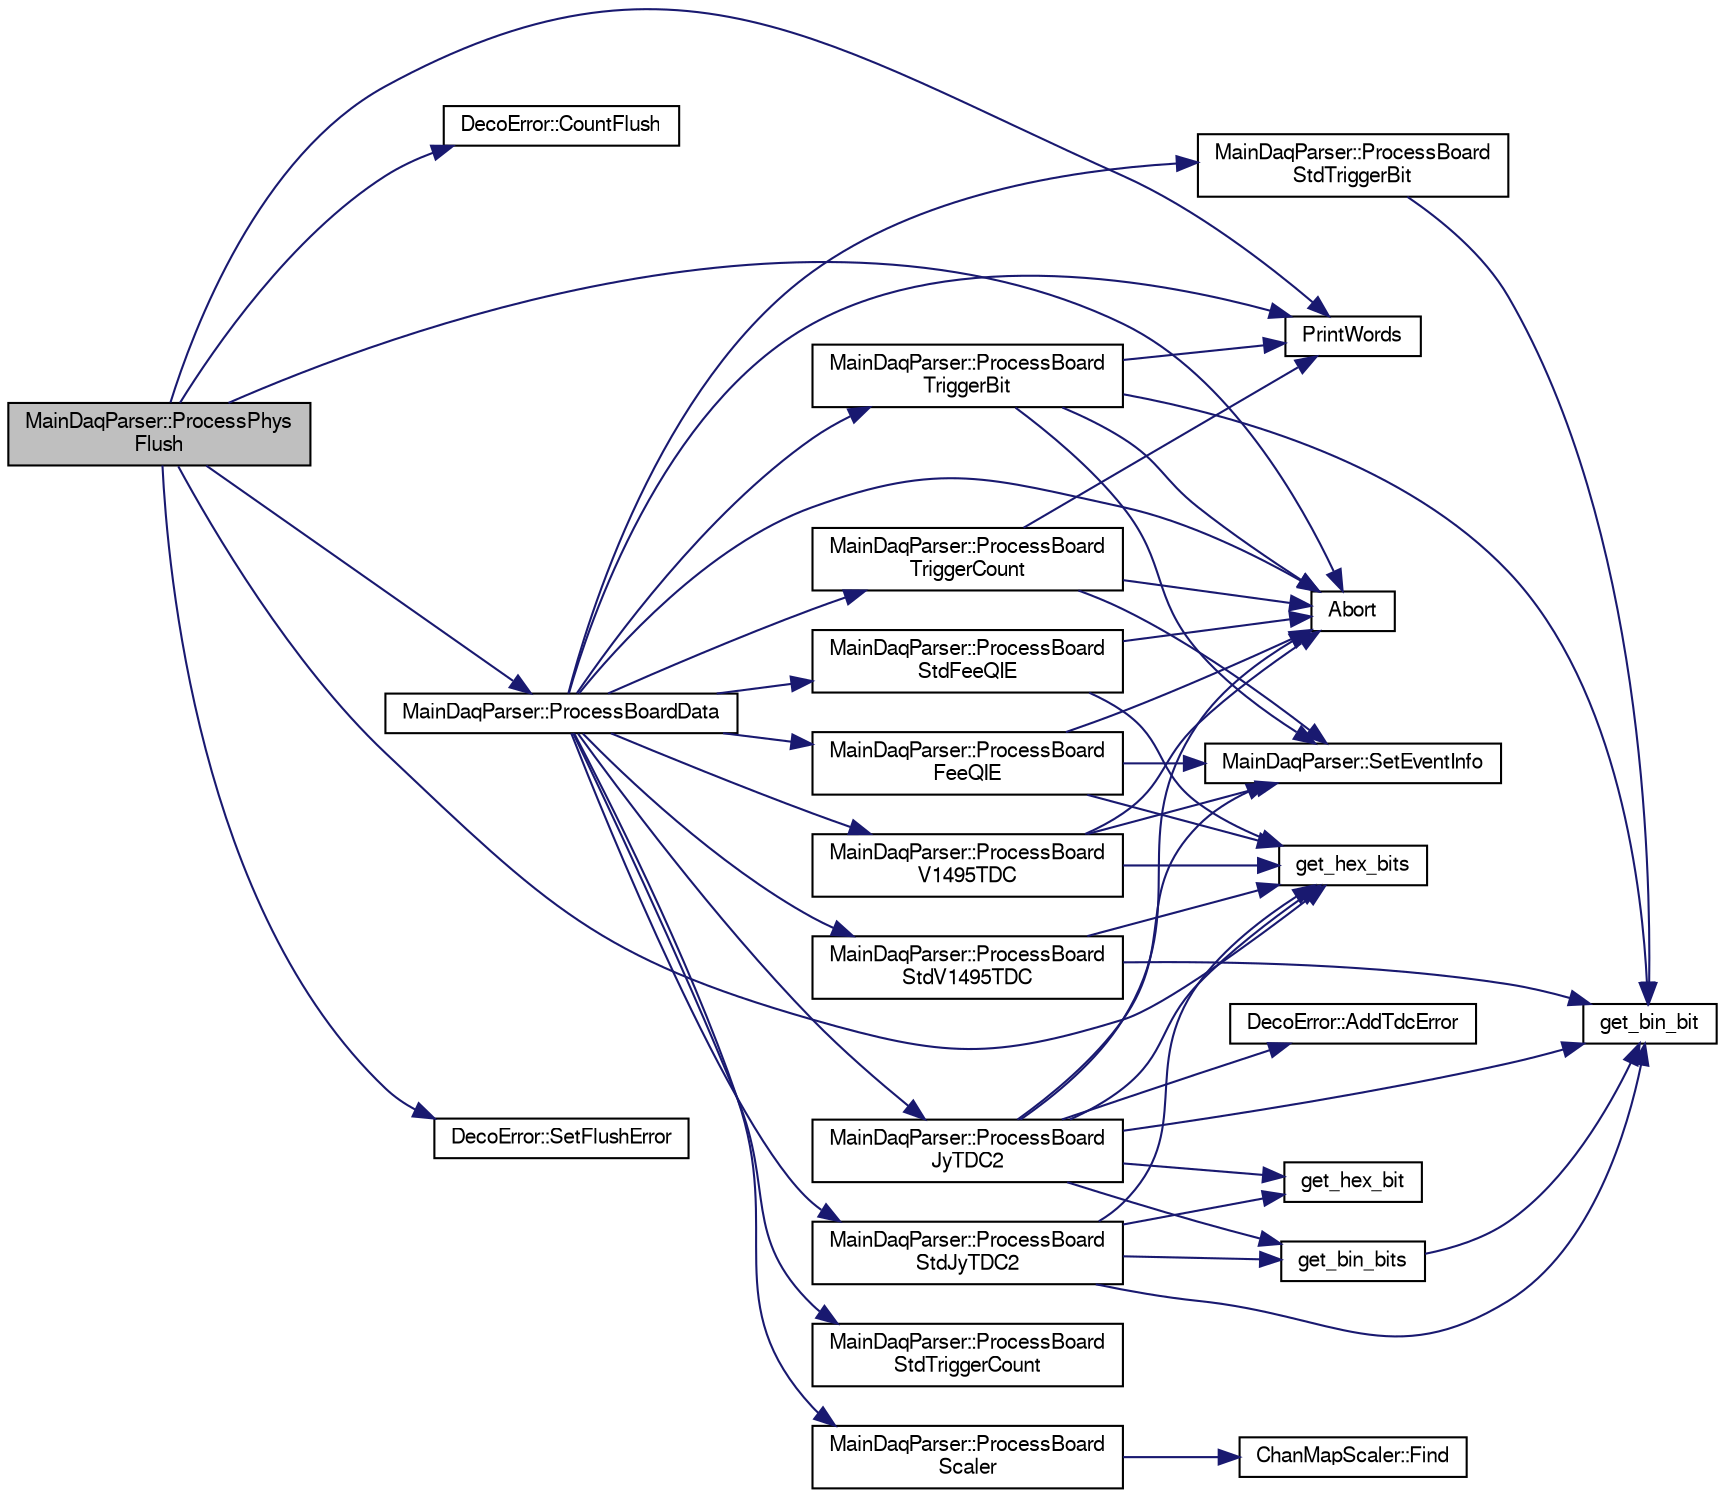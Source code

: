 digraph "MainDaqParser::ProcessPhysFlush"
{
  bgcolor="transparent";
  edge [fontname="FreeSans",fontsize="10",labelfontname="FreeSans",labelfontsize="10"];
  node [fontname="FreeSans",fontsize="10",shape=record];
  rankdir="LR";
  Node1 [label="MainDaqParser::ProcessPhys\lFlush",height=0.2,width=0.4,color="black", fillcolor="grey75", style="filled" fontcolor="black"];
  Node1 -> Node2 [color="midnightblue",fontsize="10",style="solid",fontname="FreeSans"];
  Node2 [label="Abort",height=0.2,width=0.4,color="black",URL="$d8/d78/CodaInputManager_8cc.html#a7aba209881ef8e916080304c12f70d18"];
  Node1 -> Node3 [color="midnightblue",fontsize="10",style="solid",fontname="FreeSans"];
  Node3 [label="DecoError::CountFlush",height=0.2,width=0.4,color="black",URL="$d3/d6b/classDecoError.html#a76e29cf4f331d2e5093a56f416e5a820"];
  Node1 -> Node4 [color="midnightblue",fontsize="10",style="solid",fontname="FreeSans"];
  Node4 [label="get_hex_bits",height=0.2,width=0.4,color="black",URL="$d8/d78/CodaInputManager_8cc.html#a64e9930ff828b30da3572a5ff66a4115"];
  Node1 -> Node5 [color="midnightblue",fontsize="10",style="solid",fontname="FreeSans"];
  Node5 [label="PrintWords",height=0.2,width=0.4,color="black",URL="$d8/d78/CodaInputManager_8cc.html#a30f11a69a9f01820e89395788491c069"];
  Node1 -> Node6 [color="midnightblue",fontsize="10",style="solid",fontname="FreeSans"];
  Node6 [label="MainDaqParser::ProcessBoardData",height=0.2,width=0.4,color="black",URL="$df/dcd/classMainDaqParser.html#aa64b46921807d20c7633395e37addab6"];
  Node6 -> Node2 [color="midnightblue",fontsize="10",style="solid",fontname="FreeSans"];
  Node6 -> Node5 [color="midnightblue",fontsize="10",style="solid",fontname="FreeSans"];
  Node6 -> Node7 [color="midnightblue",fontsize="10",style="solid",fontname="FreeSans"];
  Node7 [label="MainDaqParser::ProcessBoard\lFeeQIE",height=0.2,width=0.4,color="black",URL="$df/dcd/classMainDaqParser.html#abc962147bfa55fb5375adc73f82193c5"];
  Node7 -> Node2 [color="midnightblue",fontsize="10",style="solid",fontname="FreeSans"];
  Node7 -> Node4 [color="midnightblue",fontsize="10",style="solid",fontname="FreeSans"];
  Node7 -> Node8 [color="midnightblue",fontsize="10",style="solid",fontname="FreeSans"];
  Node8 [label="MainDaqParser::SetEventInfo",height=0.2,width=0.4,color="black",URL="$df/dcd/classMainDaqParser.html#aeecce7618f04fe0ece68943ee1d885aa"];
  Node6 -> Node9 [color="midnightblue",fontsize="10",style="solid",fontname="FreeSans"];
  Node9 [label="MainDaqParser::ProcessBoard\lJyTDC2",height=0.2,width=0.4,color="black",URL="$df/dcd/classMainDaqParser.html#a189e8c180d739db6e426b43250a7c659"];
  Node9 -> Node2 [color="midnightblue",fontsize="10",style="solid",fontname="FreeSans"];
  Node9 -> Node10 [color="midnightblue",fontsize="10",style="solid",fontname="FreeSans"];
  Node10 [label="DecoError::AddTdcError",height=0.2,width=0.4,color="black",URL="$d3/d6b/classDecoError.html#aa121147c5823e820dd9a6b16d5be2a55"];
  Node9 -> Node11 [color="midnightblue",fontsize="10",style="solid",fontname="FreeSans"];
  Node11 [label="get_bin_bit",height=0.2,width=0.4,color="black",URL="$d8/d78/CodaInputManager_8cc.html#a139982a90f3148f2bb4caf569be8f21b"];
  Node9 -> Node12 [color="midnightblue",fontsize="10",style="solid",fontname="FreeSans"];
  Node12 [label="get_bin_bits",height=0.2,width=0.4,color="black",URL="$d8/d78/CodaInputManager_8cc.html#ae4ab40fbb136f8c139525ec7d9c87cf5"];
  Node12 -> Node11 [color="midnightblue",fontsize="10",style="solid",fontname="FreeSans"];
  Node9 -> Node13 [color="midnightblue",fontsize="10",style="solid",fontname="FreeSans"];
  Node13 [label="get_hex_bit",height=0.2,width=0.4,color="black",URL="$d8/d78/CodaInputManager_8cc.html#a0e85f068e5aa83a6560177518a93e565"];
  Node9 -> Node4 [color="midnightblue",fontsize="10",style="solid",fontname="FreeSans"];
  Node9 -> Node8 [color="midnightblue",fontsize="10",style="solid",fontname="FreeSans"];
  Node6 -> Node14 [color="midnightblue",fontsize="10",style="solid",fontname="FreeSans"];
  Node14 [label="MainDaqParser::ProcessBoard\lScaler",height=0.2,width=0.4,color="black",URL="$df/dcd/classMainDaqParser.html#a7bdb899d99bef39f20ccab4e0990029c"];
  Node14 -> Node15 [color="midnightblue",fontsize="10",style="solid",fontname="FreeSans"];
  Node15 [label="ChanMapScaler::Find",height=0.2,width=0.4,color="black",URL="$d9/d1d/classChanMapScaler.html#a9bd89d4fa783813119aeb098c7fabfe2"];
  Node6 -> Node16 [color="midnightblue",fontsize="10",style="solid",fontname="FreeSans"];
  Node16 [label="MainDaqParser::ProcessBoard\lStdFeeQIE",height=0.2,width=0.4,color="black",URL="$df/dcd/classMainDaqParser.html#a32388ead1827c562f2a3e209abcecd35"];
  Node16 -> Node2 [color="midnightblue",fontsize="10",style="solid",fontname="FreeSans"];
  Node16 -> Node4 [color="midnightblue",fontsize="10",style="solid",fontname="FreeSans"];
  Node6 -> Node17 [color="midnightblue",fontsize="10",style="solid",fontname="FreeSans"];
  Node17 [label="MainDaqParser::ProcessBoard\lStdJyTDC2",height=0.2,width=0.4,color="black",URL="$df/dcd/classMainDaqParser.html#aaf660d6779c3c411e8b97b7c723f2d92"];
  Node17 -> Node11 [color="midnightblue",fontsize="10",style="solid",fontname="FreeSans"];
  Node17 -> Node12 [color="midnightblue",fontsize="10",style="solid",fontname="FreeSans"];
  Node17 -> Node13 [color="midnightblue",fontsize="10",style="solid",fontname="FreeSans"];
  Node17 -> Node4 [color="midnightblue",fontsize="10",style="solid",fontname="FreeSans"];
  Node6 -> Node18 [color="midnightblue",fontsize="10",style="solid",fontname="FreeSans"];
  Node18 [label="MainDaqParser::ProcessBoard\lStdTriggerBit",height=0.2,width=0.4,color="black",URL="$df/dcd/classMainDaqParser.html#a86887583b18c4704cedf669de3a95bdb"];
  Node18 -> Node11 [color="midnightblue",fontsize="10",style="solid",fontname="FreeSans"];
  Node6 -> Node19 [color="midnightblue",fontsize="10",style="solid",fontname="FreeSans"];
  Node19 [label="MainDaqParser::ProcessBoard\lStdTriggerCount",height=0.2,width=0.4,color="black",URL="$df/dcd/classMainDaqParser.html#a0b284b4eb211171cadb849af1810d579"];
  Node6 -> Node20 [color="midnightblue",fontsize="10",style="solid",fontname="FreeSans"];
  Node20 [label="MainDaqParser::ProcessBoard\lStdV1495TDC",height=0.2,width=0.4,color="black",URL="$df/dcd/classMainDaqParser.html#ac3155641c3bb12fa7120a153c7d1cd83"];
  Node20 -> Node11 [color="midnightblue",fontsize="10",style="solid",fontname="FreeSans"];
  Node20 -> Node4 [color="midnightblue",fontsize="10",style="solid",fontname="FreeSans"];
  Node6 -> Node21 [color="midnightblue",fontsize="10",style="solid",fontname="FreeSans"];
  Node21 [label="MainDaqParser::ProcessBoard\lTriggerBit",height=0.2,width=0.4,color="black",URL="$df/dcd/classMainDaqParser.html#a1467884089433bc3da29432b3a7b91b3"];
  Node21 -> Node2 [color="midnightblue",fontsize="10",style="solid",fontname="FreeSans"];
  Node21 -> Node11 [color="midnightblue",fontsize="10",style="solid",fontname="FreeSans"];
  Node21 -> Node5 [color="midnightblue",fontsize="10",style="solid",fontname="FreeSans"];
  Node21 -> Node8 [color="midnightblue",fontsize="10",style="solid",fontname="FreeSans"];
  Node6 -> Node22 [color="midnightblue",fontsize="10",style="solid",fontname="FreeSans"];
  Node22 [label="MainDaqParser::ProcessBoard\lTriggerCount",height=0.2,width=0.4,color="black",URL="$df/dcd/classMainDaqParser.html#a27ce6f6077d5f92dbae1b949973cb83a"];
  Node22 -> Node2 [color="midnightblue",fontsize="10",style="solid",fontname="FreeSans"];
  Node22 -> Node5 [color="midnightblue",fontsize="10",style="solid",fontname="FreeSans"];
  Node22 -> Node8 [color="midnightblue",fontsize="10",style="solid",fontname="FreeSans"];
  Node6 -> Node23 [color="midnightblue",fontsize="10",style="solid",fontname="FreeSans"];
  Node23 [label="MainDaqParser::ProcessBoard\lV1495TDC",height=0.2,width=0.4,color="black",URL="$df/dcd/classMainDaqParser.html#a963feecba4fdd069bd527440b55b3bd8"];
  Node23 -> Node2 [color="midnightblue",fontsize="10",style="solid",fontname="FreeSans"];
  Node23 -> Node4 [color="midnightblue",fontsize="10",style="solid",fontname="FreeSans"];
  Node23 -> Node8 [color="midnightblue",fontsize="10",style="solid",fontname="FreeSans"];
  Node1 -> Node24 [color="midnightblue",fontsize="10",style="solid",fontname="FreeSans"];
  Node24 [label="DecoError::SetFlushError",height=0.2,width=0.4,color="black",URL="$d3/d6b/classDecoError.html#aa63c91350685ca4eccaeef1fc747a2db"];
}
